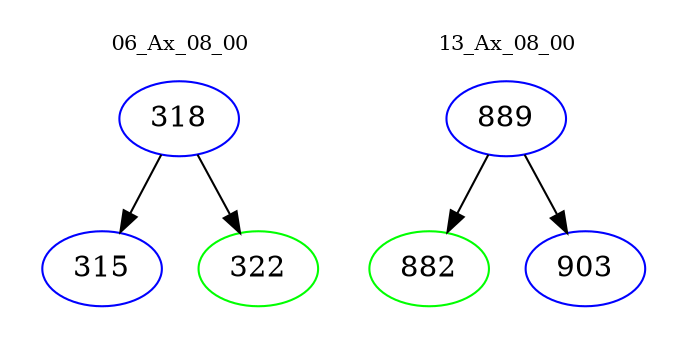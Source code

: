 digraph{
subgraph cluster_0 {
color = white
label = "06_Ax_08_00";
fontsize=10;
T0_318 [label="318", color="blue"]
T0_318 -> T0_315 [color="black"]
T0_315 [label="315", color="blue"]
T0_318 -> T0_322 [color="black"]
T0_322 [label="322", color="green"]
}
subgraph cluster_1 {
color = white
label = "13_Ax_08_00";
fontsize=10;
T1_889 [label="889", color="blue"]
T1_889 -> T1_882 [color="black"]
T1_882 [label="882", color="green"]
T1_889 -> T1_903 [color="black"]
T1_903 [label="903", color="blue"]
}
}
